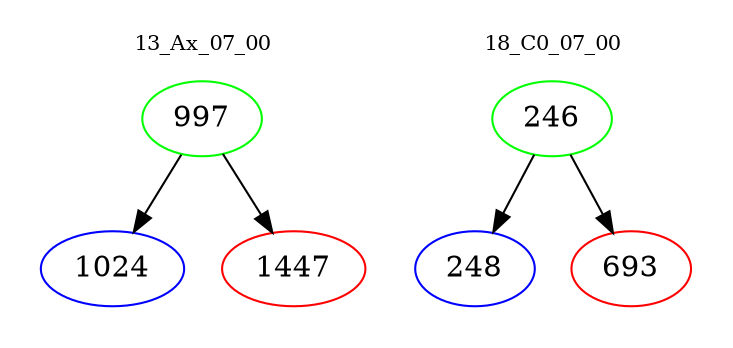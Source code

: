 digraph{
subgraph cluster_0 {
color = white
label = "13_Ax_07_00";
fontsize=10;
T0_997 [label="997", color="green"]
T0_997 -> T0_1024 [color="black"]
T0_1024 [label="1024", color="blue"]
T0_997 -> T0_1447 [color="black"]
T0_1447 [label="1447", color="red"]
}
subgraph cluster_1 {
color = white
label = "18_C0_07_00";
fontsize=10;
T1_246 [label="246", color="green"]
T1_246 -> T1_248 [color="black"]
T1_248 [label="248", color="blue"]
T1_246 -> T1_693 [color="black"]
T1_693 [label="693", color="red"]
}
}
